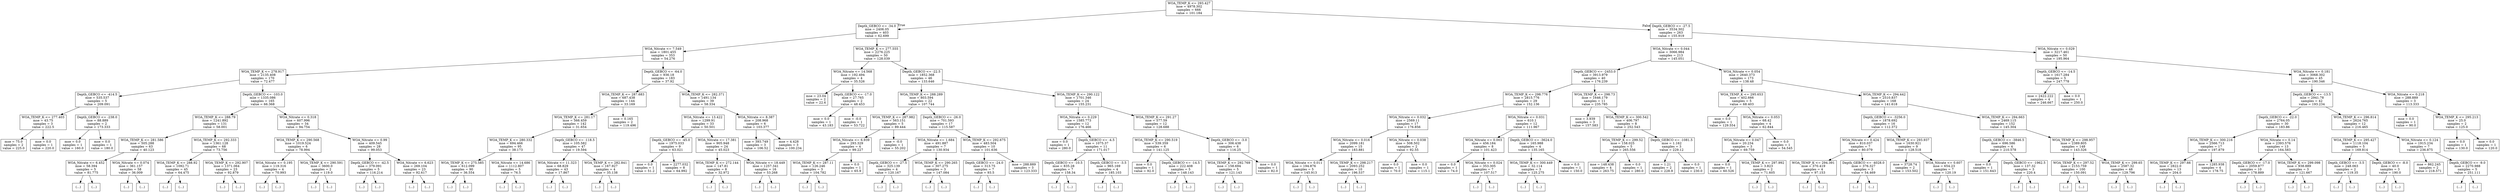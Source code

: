 digraph Tree {
node [shape=box] ;
0 [label="WOA_TEMP_K <= 293.427\nmse = 4978.302\nsamples = 666\nvalue = 101.184"] ;
1 [label="Depth_GEBCO <= -34.0\nmse = 2406.05\nsamples = 403\nvalue = 62.699"] ;
0 -> 1 [labeldistance=2.5, labelangle=45, headlabel="True"] ;
2 [label="WOA_Nitrate <= 7.549\nmse = 1801.455\nsamples = 353\nvalue = 54.276"] ;
1 -> 2 ;
3 [label="WOA_TEMP_K <= 278.917\nmse = 2135.408\nsamples = 170\nvalue = 72.477"] ;
2 -> 3 ;
4 [label="Depth_GEBCO <= -414.5\nmse = 535.537\nsamples = 5\nvalue = 209.091"] ;
3 -> 4 ;
5 [label="WOA_TEMP_K <= 277.403\nmse = 43.75\nsamples = 3\nvalue = 222.5"] ;
4 -> 5 ;
6 [label="mse = 75.0\nsamples = 2\nvalue = 225.0"] ;
5 -> 6 ;
7 [label="mse = 0.0\nsamples = 1\nvalue = 220.0"] ;
5 -> 7 ;
8 [label="Depth_GEBCO <= -238.0\nmse = 88.889\nsamples = 2\nvalue = 173.333"] ;
4 -> 8 ;
9 [label="mse = 0.0\nsamples = 1\nvalue = 160.0"] ;
8 -> 9 ;
10 [label="mse = 0.0\nsamples = 1\nvalue = 180.0"] ;
8 -> 10 ;
11 [label="Depth_GEBCO <= -103.0\nmse = 1335.086\nsamples = 165\nvalue = 66.368"] ;
3 -> 11 ;
12 [label="WOA_TEMP_K <= 288.79\nmse = 1241.892\nsamples = 131\nvalue = 58.001"] ;
11 -> 12 ;
13 [label="WOA_TEMP_K <= 281.586\nmse = 505.288\nsamples = 63\nvalue = 40.123"] ;
12 -> 13 ;
14 [label="WOA_Nitrate <= 6.452\nmse = 58.394\nsamples = 5\nvalue = 81.775"] ;
13 -> 14 ;
15 [label="(...)"] ;
14 -> 15 ;
16 [label="(...)"] ;
14 -> 16 ;
23 [label="WOA_Nitrate <= 0.074\nmse = 361.157\nsamples = 58\nvalue = 36.009"] ;
13 -> 23 ;
24 [label="(...)"] ;
23 -> 24 ;
27 [label="(...)"] ;
23 -> 27 ;
102 [label="WOA_TEMP_K <= 292.333\nmse = 1361.128\nsamples = 68\nvalue = 73.756"] ;
12 -> 102 ;
103 [label="WOA_TEMP_K <= 288.92\nmse = 1092.71\nsamples = 45\nvalue = 64.475"] ;
102 -> 103 ;
104 [label="(...)"] ;
103 -> 104 ;
107 [label="(...)"] ;
103 -> 107 ;
180 [label="WOA_TEMP_K <= 292.907\nmse = 1371.064\nsamples = 23\nvalue = 92.879"] ;
102 -> 180 ;
181 [label="(...)"] ;
180 -> 181 ;
204 [label="(...)"] ;
180 -> 204 ;
221 [label="WOA_Nitrate <= 0.318\nmse = 607.996\nsamples = 34\nvalue = 94.754"] ;
11 -> 221 ;
222 [label="WOA_TEMP_K <= 290.568\nmse = 1019.524\nsamples = 6\nvalue = 78.994"] ;
221 -> 222 ;
223 [label="WOA_Nitrate <= 0.195\nmse = 119.316\nsamples = 4\nvalue = 70.993"] ;
222 -> 223 ;
224 [label="(...)"] ;
223 -> 224 ;
229 [label="(...)"] ;
223 -> 229 ;
230 [label="WOA_TEMP_K <= 290.591\nmse = 3600.0\nsamples = 2\nvalue = 119.0"] ;
222 -> 230 ;
231 [label="(...)"] ;
230 -> 231 ;
232 [label="(...)"] ;
230 -> 232 ;
233 [label="WOA_Nitrate <= 0.99\nmse = 409.545\nsamples = 28\nvalue = 99.053"] ;
221 -> 233 ;
234 [label="Depth_GEBCO <= -42.5\nmse = 379.091\nsamples = 5\nvalue = 116.214"] ;
233 -> 234 ;
235 [label="(...)"] ;
234 -> 235 ;
240 [label="(...)"] ;
234 -> 240 ;
243 [label="WOA_Nitrate <= 6.623\nmse = 269.104\nsamples = 23\nvalue = 92.617"] ;
233 -> 243 ;
244 [label="(...)"] ;
243 -> 244 ;
277 [label="(...)"] ;
243 -> 277 ;
284 [label="Depth_GEBCO <= -64.0\nmse = 936.18\nsamples = 183\nvalue = 37.92"] ;
2 -> 284 ;
285 [label="WOA_TEMP_K <= 287.683\nmse = 687.438\nsamples = 144\nvalue = 33.169"] ;
284 -> 285 ;
286 [label="WOA_TEMP_K <= 281.17\nmse = 566.459\nsamples = 142\nvalue = 31.654"] ;
285 -> 286 ;
287 [label="WOA_TEMP_K <= 280.332\nmse = 694.466\nsamples = 95\nvalue = 38.173"] ;
286 -> 287 ;
288 [label="WOA_TEMP_K <= 275.585\nmse = 612.099\nsamples = 90\nvalue = 36.554"] ;
287 -> 288 ;
289 [label="(...)"] ;
288 -> 289 ;
408 [label="(...)"] ;
288 -> 408 ;
453 [label="WOA_Nitrate <= 14.686\nmse = 1112.807\nsamples = 5\nvalue = 76.5"] ;
287 -> 453 ;
454 [label="(...)"] ;
453 -> 454 ;
459 [label="(...)"] ;
453 -> 459 ;
462 [label="Depth_GEBCO <= -118.5\nmse = 105.582\nsamples = 47\nvalue = 19.594"] ;
286 -> 462 ;
463 [label="WOA_Nitrate <= 11.323\nmse = 68.829\nsamples = 43\nvalue = 17.867"] ;
462 -> 463 ;
464 [label="(...)"] ;
463 -> 464 ;
515 [label="(...)"] ;
463 -> 515 ;
518 [label="WOA_TEMP_K <= 282.841\nmse = 167.927\nsamples = 4\nvalue = 35.138"] ;
462 -> 518 ;
519 [label="(...)"] ;
518 -> 519 ;
524 [label="(...)"] ;
518 -> 524 ;
525 [label="mse = 0.165\nsamples = 2\nvalue = 119.496"] ;
285 -> 525 ;
526 [label="WOA_TEMP_K <= 282.371\nmse = 1491.134\nsamples = 39\nvalue = 58.334"] ;
284 -> 526 ;
527 [label="WOA_Nitrate <= 13.422\nmse = 1299.91\nsamples = 33\nvalue = 50.501"] ;
526 -> 527 ;
528 [label="Depth_GEBCO <= -45.0\nmse = 1975.033\nsamples = 9\nvalue = 63.021"] ;
527 -> 528 ;
529 [label="mse = 0.0\nsamples = 1\nvalue = 51.2"] ;
528 -> 529 ;
530 [label="mse = 2277.032\nsamples = 8\nvalue = 64.992"] ;
528 -> 530 ;
531 [label="WOA_Nitrate <= 17.381\nmse = 905.948\nsamples = 24\nvalue = 45.023"] ;
527 -> 531 ;
532 [label="WOA_TEMP_K <= 272.144\nmse = 147.81\nsamples = 8\nvalue = 32.972"] ;
531 -> 532 ;
533 [label="(...)"] ;
532 -> 533 ;
536 [label="(...)"] ;
532 -> 536 ;
537 [label="WOA_Nitrate <= 18.449\nmse = 1257.341\nsamples = 16\nvalue = 53.268"] ;
531 -> 537 ;
538 [label="(...)"] ;
537 -> 538 ;
539 [label="(...)"] ;
537 -> 539 ;
546 [label="WOA_Nitrate <= 8.387\nmse = 208.968\nsamples = 6\nvalue = 103.377"] ;
526 -> 546 ;
547 [label="mse = 393.749\nsamples = 3\nvalue = 106.52"] ;
546 -> 547 ;
548 [label="mse = 4.428\nsamples = 3\nvalue = 100.234"] ;
546 -> 548 ;
549 [label="WOA_TEMP_K <= 277.555\nmse = 2276.225\nsamples = 50\nvalue = 128.039"] ;
1 -> 549 ;
550 [label="WOA_Nitrate <= 14.568\nmse = 192.494\nsamples = 4\nvalue = 35.526"] ;
549 -> 550 ;
551 [label="mse = 23.04\nsamples = 2\nvalue = 22.6"] ;
550 -> 551 ;
552 [label="Depth_GEBCO <= -17.0\nmse = 27.765\nsamples = 2\nvalue = 48.453"] ;
550 -> 552 ;
553 [label="mse = 0.0\nsamples = 1\nvalue = 43.183"] ;
552 -> 553 ;
554 [label="mse = -0.0\nsamples = 1\nvalue = 53.722"] ;
552 -> 554 ;
555 [label="Depth_GEBCO <= -22.5\nmse = 1852.368\nsamples = 46\nvalue = 133.646"] ;
549 -> 555 ;
556 [label="WOA_TEMP_K <= 288.289\nmse = 803.594\nsamples = 22\nvalue = 107.744"] ;
555 -> 556 ;
557 [label="WOA_TEMP_K <= 287.982\nmse = 563.151\nsamples = 5\nvalue = 89.444"] ;
556 -> 557 ;
558 [label="WOA_Nitrate <= 6.939\nmse = 293.329\nsamples = 4\nvalue = 99.227"] ;
557 -> 558 ;
559 [label="WOA_TEMP_K <= 287.11\nmse = 126.246\nsamples = 3\nvalue = 104.782"] ;
558 -> 559 ;
560 [label="(...)"] ;
559 -> 560 ;
563 [label="(...)"] ;
559 -> 563 ;
564 [label="mse = 0.0\nsamples = 1\nvalue = 65.9"] ;
558 -> 564 ;
565 [label="mse = -0.0\nsamples = 1\nvalue = 55.202"] ;
557 -> 565 ;
566 [label="Depth_GEBCO <= -26.0\nmse = 701.593\nsamples = 17\nvalue = 115.587"] ;
556 -> 566 ;
567 [label="WOA_Nitrate <= 1.684\nmse = 491.887\nsamples = 7\nvalue = 130.934"] ;
566 -> 567 ;
568 [label="Depth_GEBCO <= -27.5\nmse = 325.139\nsamples = 4\nvalue = 120.167"] ;
567 -> 568 ;
569 [label="(...)"] ;
568 -> 569 ;
572 [label="(...)"] ;
568 -> 572 ;
573 [label="WOA_TEMP_K <= 290.265\nmse = 307.275\nsamples = 3\nvalue = 147.084"] ;
567 -> 573 ;
574 [label="(...)"] ;
573 -> 574 ;
577 [label="(...)"] ;
573 -> 577 ;
578 [label="WOA_TEMP_K <= 292.675\nmse = 483.504\nsamples = 10\nvalue = 101.636"] ;
566 -> 578 ;
579 [label="Depth_GEBCO <= -24.0\nmse = 313.75\nsamples = 7\nvalue = 93.5"] ;
578 -> 579 ;
580 [label="(...)"] ;
579 -> 580 ;
589 [label="(...)"] ;
579 -> 589 ;
590 [label="mse = 288.889\nsamples = 3\nvalue = 123.333"] ;
578 -> 590 ;
591 [label="WOA_TEMP_K <= 290.122\nmse = 1701.346\nsamples = 24\nvalue = 155.231"] ;
555 -> 591 ;
592 [label="WOA_Nitrate <= 0.229\nmse = 1585.773\nsamples = 12\nvalue = 176.466"] ;
591 -> 592 ;
593 [label="mse = 0.0\nsamples = 1\nvalue = 280.0"] ;
592 -> 593 ;
594 [label="Depth_GEBCO <= -4.5\nmse = 1075.37\nsamples = 11\nvalue = 171.017"] ;
592 -> 594 ;
595 [label="Depth_GEBCO <= -10.5\nmse = 835.28\nsamples = 7\nvalue = 158.34"] ;
594 -> 595 ;
596 [label="(...)"] ;
595 -> 596 ;
603 [label="(...)"] ;
595 -> 603 ;
606 [label="Depth_GEBCO <= -3.5\nmse = 965.169\nsamples = 4\nvalue = 185.103"] ;
594 -> 606 ;
607 [label="(...)"] ;
606 -> 607 ;
610 [label="(...)"] ;
606 -> 610 ;
613 [label="WOA_TEMP_K <= 291.27\nmse = 577.59\nsamples = 12\nvalue = 128.688"] ;
591 -> 613 ;
614 [label="WOA_TEMP_K <= 290.519\nmse = 539.359\nsamples = 6\nvalue = 141.125"] ;
613 -> 614 ;
615 [label="mse = 0.0\nsamples = 1\nvalue = 92.0"] ;
614 -> 615 ;
616 [label="Depth_GEBCO <= -14.5\nmse = 222.408\nsamples = 5\nvalue = 148.143"] ;
614 -> 616 ;
617 [label="(...)"] ;
616 -> 617 ;
622 [label="(...)"] ;
616 -> 622 ;
625 [label="Depth_GEBCO <= -3.0\nmse = 306.438\nsamples = 6\nvalue = 116.25"] ;
613 -> 625 ;
626 [label="WOA_TEMP_K <= 292.769\nmse = 158.694\nsamples = 5\nvalue = 121.143"] ;
625 -> 626 ;
627 [label="(...)"] ;
626 -> 627 ;
634 [label="(...)"] ;
626 -> 634 ;
635 [label="mse = 0.0\nsamples = 1\nvalue = 82.0"] ;
625 -> 635 ;
636 [label="Depth_GEBCO <= -27.5\nmse = 3534.302\nsamples = 263\nvalue = 155.919"] ;
0 -> 636 [labeldistance=2.5, labelangle=-45, headlabel="False"] ;
637 [label="WOA_Nitrate <= 0.044\nmse = 3066.984\nsamples = 213\nvalue = 145.051"] ;
636 -> 637 ;
638 [label="Depth_GEBCO <= -2453.0\nmse = 3913.979\nsamples = 40\nvalue = 176.239"] ;
637 -> 638 ;
639 [label="WOA_TEMP_K <= 298.776\nmse = 2815.776\nsamples = 29\nvalue = 152.136"] ;
638 -> 639 ;
640 [label="WOA_Nitrate <= 0.032\nmse = 2569.11\nsamples = 17\nvalue = 176.856"] ;
639 -> 640 ;
641 [label="WOA_Nitrate <= 0.016\nmse = 2099.181\nsamples = 15\nvalue = 183.881"] ;
640 -> 641 ;
642 [label="WOA_Nitrate <= 0.011\nmse = 194.876\nsamples = 5\nvalue = 145.913"] ;
641 -> 642 ;
643 [label="(...)"] ;
642 -> 643 ;
650 [label="(...)"] ;
642 -> 650 ;
651 [label="WOA_TEMP_K <= 298.217\nmse = 2093.252\nsamples = 10\nvalue = 196.537"] ;
641 -> 651 ;
652 [label="(...)"] ;
651 -> 652 ;
659 [label="(...)"] ;
651 -> 659 ;
666 [label="WOA_Nitrate <= 0.038\nmse = 508.502\nsamples = 2\nvalue = 92.55"] ;
640 -> 666 ;
667 [label="mse = 0.0\nsamples = 1\nvalue = 70.0"] ;
666 -> 667 ;
668 [label="mse = 0.0\nsamples = 1\nvalue = 115.1"] ;
666 -> 668 ;
669 [label="WOA_Nitrate <= 0.031\nmse = 610.1\nsamples = 12\nvalue = 111.967"] ;
639 -> 669 ;
670 [label="WOA_Nitrate <= 0.003\nmse = 456.184\nsamples = 8\nvalue = 101.423"] ;
669 -> 670 ;
671 [label="mse = 0.0\nsamples = 1\nvalue = 74.0"] ;
670 -> 671 ;
672 [label="WOA_Nitrate <= 0.024\nmse = 353.305\nsamples = 7\nvalue = 107.517"] ;
670 -> 672 ;
673 [label="(...)"] ;
672 -> 673 ;
680 [label="(...)"] ;
672 -> 680 ;
685 [label="Depth_GEBCO <= -3624.0\nmse = 165.988\nsamples = 4\nvalue = 135.165"] ;
669 -> 685 ;
686 [label="WOA_TEMP_K <= 300.449\nmse = 32.114\nsamples = 3\nvalue = 125.275"] ;
685 -> 686 ;
687 [label="(...)"] ;
686 -> 687 ;
690 [label="(...)"] ;
686 -> 690 ;
691 [label="mse = 0.0\nsamples = 1\nvalue = 150.0"] ;
685 -> 691 ;
692 [label="WOA_TEMP_K <= 298.73\nmse = 1646.179\nsamples = 11\nvalue = 235.785"] ;
638 -> 692 ;
693 [label="mse = 3.939\nsamples = 3\nvalue = 157.583"] ;
692 -> 693 ;
694 [label="WOA_TEMP_K <= 300.542\nmse = 406.797\nsamples = 8\nvalue = 252.543"] ;
692 -> 694 ;
695 [label="WOA_TEMP_K <= 299.52\nmse = 158.025\nsamples = 5\nvalue = 265.556"] ;
694 -> 695 ;
696 [label="mse = 148.438\nsamples = 4\nvalue = 263.75"] ;
695 -> 696 ;
697 [label="mse = 0.0\nsamples = 1\nvalue = 280.0"] ;
695 -> 697 ;
698 [label="Depth_GEBCO <= -1081.5\nmse = 1.162\nsamples = 3\nvalue = 229.12"] ;
694 -> 698 ;
699 [label="mse = 1.21\nsamples = 2\nvalue = 228.9"] ;
698 -> 699 ;
700 [label="mse = 0.0\nsamples = 1\nvalue = 230.0"] ;
698 -> 700 ;
701 [label="WOA_Nitrate <= 0.054\nmse = 2640.373\nsamples = 173\nvalue = 138.48"] ;
637 -> 701 ;
702 [label="WOA_TEMP_K <= 295.653\nmse = 402.666\nsamples = 5\nvalue = 68.403"] ;
701 -> 702 ;
703 [label="mse = 0.0\nsamples = 1\nvalue = 129.554"] ;
702 -> 703 ;
704 [label="WOA_Nitrate <= 0.053\nmse = 68.42\nsamples = 4\nvalue = 62.844"] ;
702 -> 704 ;
705 [label="WOA_Nitrate <= 0.047\nmse = 20.234\nsamples = 3\nvalue = 69.759"] ;
704 -> 705 ;
706 [label="mse = 0.0\nsamples = 1\nvalue = 60.526"] ;
705 -> 706 ;
707 [label="WOA_TEMP_K <= 297.992\nmse = 3.823\nsamples = 2\nvalue = 71.605"] ;
705 -> 707 ;
708 [label="(...)"] ;
707 -> 708 ;
709 [label="(...)"] ;
707 -> 709 ;
710 [label="mse = 0.0\nsamples = 1\nvalue = 54.545"] ;
704 -> 710 ;
711 [label="WOA_TEMP_K <= 294.442\nmse = 2510.837\nsamples = 168\nvalue = 141.618"] ;
701 -> 711 ;
712 [label="Depth_GEBCO <= -3256.0\nmse = 1878.692\nsamples = 16\nvalue = 112.372"] ;
711 -> 712 ;
713 [label="WOA_Nitrate <= 0.424\nmse = 810.037\nsamples = 7\nvalue = 80.079"] ;
712 -> 713 ;
714 [label="WOA_TEMP_K <= 294.391\nmse = 370.419\nsamples = 4\nvalue = 97.153"] ;
713 -> 714 ;
715 [label="(...)"] ;
714 -> 715 ;
720 [label="(...)"] ;
714 -> 720 ;
721 [label="Depth_GEBCO <= -4028.0\nmse = 376.327\nsamples = 3\nvalue = 54.469"] ;
713 -> 721 ;
722 [label="(...)"] ;
721 -> 722 ;
725 [label="(...)"] ;
721 -> 725 ;
726 [label="WOA_TEMP_K <= 293.937\nmse = 1630.921\nsamples = 9\nvalue = 128.518"] ;
712 -> 726 ;
727 [label="mse = 3728.74\nsamples = 2\nvalue = 153.502"] ;
726 -> 727 ;
728 [label="WOA_Nitrate <= 0.607\nmse = 654.23\nsamples = 7\nvalue = 120.19"] ;
726 -> 728 ;
729 [label="(...)"] ;
728 -> 729 ;
734 [label="(...)"] ;
728 -> 734 ;
737 [label="WOA_TEMP_K <= 294.663\nmse = 2469.115\nsamples = 152\nvalue = 145.304"] ;
711 -> 737 ;
738 [label="Depth_GEBCO <= -3846.5\nmse = 696.586\nsamples = 4\nvalue = 210.578"] ;
737 -> 738 ;
739 [label="mse = 0.0\nsamples = 1\nvalue = 151.643"] ;
738 -> 739 ;
740 [label="Depth_GEBCO <= -1962.5\nmse = 137.32\nsamples = 3\nvalue = 220.4"] ;
738 -> 740 ;
741 [label="(...)"] ;
740 -> 741 ;
742 [label="(...)"] ;
740 -> 742 ;
743 [label="WOA_TEMP_K <= 298.957\nmse = 2389.805\nsamples = 148\nvalue = 143.326"] ;
737 -> 743 ;
744 [label="WOA_TEMP_K <= 297.52\nmse = 2153.759\nsamples = 100\nvalue = 150.091"] ;
743 -> 744 ;
745 [label="(...)"] ;
744 -> 745 ;
846 [label="(...)"] ;
744 -> 846 ;
907 [label="WOA_TEMP_K <= 299.65\nmse = 2587.32\nsamples = 48\nvalue = 129.796"] ;
743 -> 907 ;
908 [label="(...)"] ;
907 -> 908 ;
933 [label="(...)"] ;
907 -> 933 ;
998 [label="WOA_Nitrate <= 0.029\nmse = 3217.461\nsamples = 50\nvalue = 195.964"] ;
636 -> 998 ;
999 [label="Depth_GEBCO <= -14.5\nmse = 1617.284\nsamples = 5\nvalue = 247.778"] ;
998 -> 999 ;
1000 [label="mse = 2422.222\nsamples = 4\nvalue = 246.667"] ;
999 -> 1000 ;
1001 [label="mse = 0.0\nsamples = 1\nvalue = 250.0"] ;
999 -> 1001 ;
1002 [label="WOA_Nitrate <= 0.181\nmse = 3068.302\nsamples = 45\nvalue = 190.346"] ;
998 -> 1002 ;
1003 [label="Depth_GEBCO <= -13.5\nmse = 2941.78\nsamples = 42\nvalue = 193.234"] ;
1002 -> 1003 ;
1004 [label="Depth_GEBCO <= -22.0\nmse = 2764.05\nsamples = 30\nvalue = 183.86"] ;
1003 -> 1004 ;
1005 [label="WOA_TEMP_K <= 300.216\nmse = 2566.713\nsamples = 17\nvalue = 197.879"] ;
1004 -> 1005 ;
1006 [label="WOA_TEMP_K <= 297.66\nmse = 2822.0\nsamples = 13\nvalue = 204.0"] ;
1005 -> 1006 ;
1007 [label="(...)"] ;
1006 -> 1007 ;
1010 [label="(...)"] ;
1006 -> 1010 ;
1015 [label="mse = 1285.938\nsamples = 4\nvalue = 178.75"] ;
1005 -> 1015 ;
1016 [label="WOA_Nitrate <= 0.14\nmse = 2393.576\nsamples = 13\nvalue = 164.583"] ;
1004 -> 1016 ;
1017 [label="Depth_GEBCO <= -17.0\nmse = 2059.877\nsamples = 10\nvalue = 178.889"] ;
1016 -> 1017 ;
1018 [label="(...)"] ;
1017 -> 1018 ;
1021 [label="(...)"] ;
1017 -> 1021 ;
1024 [label="WOA_TEMP_K <= 299.098\nmse = 938.889\nsamples = 3\nvalue = 121.667"] ;
1016 -> 1024 ;
1025 [label="(...)"] ;
1024 -> 1025 ;
1026 [label="(...)"] ;
1024 -> 1026 ;
1027 [label="WOA_TEMP_K <= 296.814\nmse = 2624.765\nsamples = 12\nvalue = 216.465"] ;
1003 -> 1027 ;
1028 [label="WOA_TEMP_K <= 295.427\nmse = 1118.104\nsamples = 5\nvalue = 169.814"] ;
1027 -> 1028 ;
1029 [label="Depth_GEBCO <= -3.5\nmse = 248.063\nsamples = 2\nvalue = 119.35"] ;
1028 -> 1029 ;
1030 [label="(...)"] ;
1029 -> 1030 ;
1031 [label="(...)"] ;
1029 -> 1031 ;
1032 [label="Depth_GEBCO <= -8.0\nmse = 40.0\nsamples = 3\nvalue = 190.0"] ;
1028 -> 1032 ;
1033 [label="(...)"] ;
1032 -> 1033 ;
1034 [label="(...)"] ;
1032 -> 1034 ;
1035 [label="WOA_Nitrate <= 0.124\nmse = 1915.234\nsamples = 7\nvalue = 236.875"] ;
1027 -> 1035 ;
1036 [label="mse = 862.245\nsamples = 2\nvalue = 218.571"] ;
1035 -> 1036 ;
1037 [label="Depth_GEBCO <= -9.0\nmse = 2270.988\nsamples = 5\nvalue = 251.111"] ;
1035 -> 1037 ;
1038 [label="(...)"] ;
1037 -> 1038 ;
1039 [label="(...)"] ;
1037 -> 1039 ;
1042 [label="WOA_Nitrate <= 0.218\nmse = 288.889\nsamples = 3\nvalue = 113.333"] ;
1002 -> 1042 ;
1043 [label="mse = 0.0\nsamples = 1\nvalue = 90.0"] ;
1042 -> 1043 ;
1044 [label="WOA_TEMP_K <= 295.213\nmse = 25.0\nsamples = 2\nvalue = 125.0"] ;
1042 -> 1044 ;
1045 [label="mse = 0.0\nsamples = 1\nvalue = 130.0"] ;
1044 -> 1045 ;
1046 [label="mse = 0.0\nsamples = 1\nvalue = 120.0"] ;
1044 -> 1046 ;
}